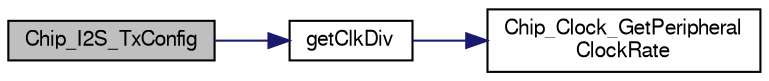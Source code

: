 digraph "Chip_I2S_TxConfig"
{
  edge [fontname="FreeSans",fontsize="10",labelfontname="FreeSans",labelfontsize="10"];
  node [fontname="FreeSans",fontsize="10",shape=record];
  rankdir="LR";
  Node1 [label="Chip_I2S_TxConfig",height=0.2,width=0.4,color="black", fillcolor="grey75", style="filled", fontcolor="black"];
  Node1 -> Node2 [color="midnightblue",fontsize="10",style="solid"];
  Node2 [label="getClkDiv",height=0.2,width=0.4,color="black", fillcolor="white", style="filled",URL="$i2s__17xx__40xx_8c.html#a820d48d5d5cedc548319581e2c009352"];
  Node2 -> Node3 [color="midnightblue",fontsize="10",style="solid"];
  Node3 [label="Chip_Clock_GetPeripheral\lClockRate",height=0.2,width=0.4,color="black", fillcolor="white", style="filled",URL="$group__CLOCK__17XX__40XX.html#ga9c2bc86c857119426aa6a724c12a6f42",tooltip="Returns clock rate for a peripheral (from peripheral clock) "];
}

